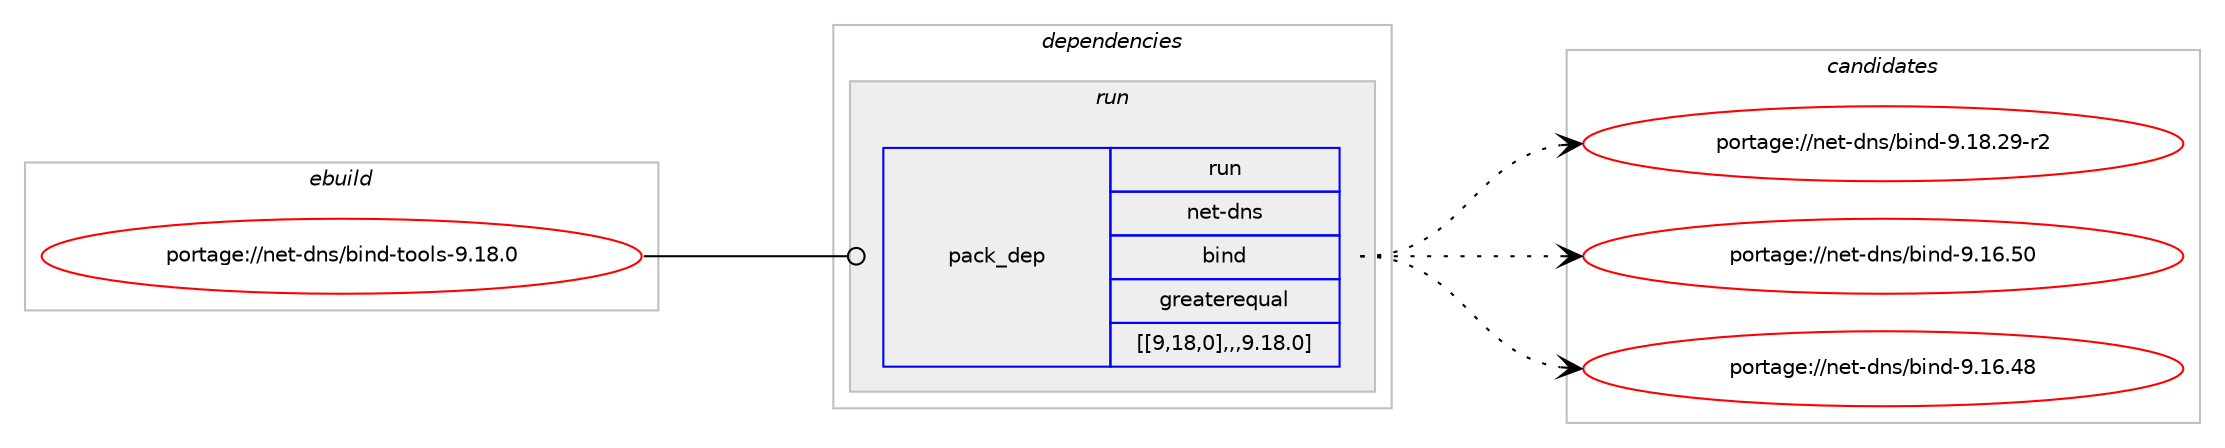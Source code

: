 digraph prolog {

# *************
# Graph options
# *************

newrank=true;
concentrate=true;
compound=true;
graph [rankdir=LR,fontname=Helvetica,fontsize=10,ranksep=1.5];#, ranksep=2.5, nodesep=0.2];
edge  [arrowhead=vee];
node  [fontname=Helvetica,fontsize=10];

# **********
# The ebuild
# **********

subgraph cluster_leftcol {
color=gray;
label=<<i>ebuild</i>>;
id [label="portage://net-dns/bind-tools-9.18.0", color=red, width=4, href="../net-dns/bind-tools-9.18.0.svg"];
}

# ****************
# The dependencies
# ****************

subgraph cluster_midcol {
color=gray;
label=<<i>dependencies</i>>;
subgraph cluster_compile {
fillcolor="#eeeeee";
style=filled;
label=<<i>compile</i>>;
}
subgraph cluster_compileandrun {
fillcolor="#eeeeee";
style=filled;
label=<<i>compile and run</i>>;
}
subgraph cluster_run {
fillcolor="#eeeeee";
style=filled;
label=<<i>run</i>>;
subgraph pack598 {
dependency980 [label=<<TABLE BORDER="0" CELLBORDER="1" CELLSPACING="0" CELLPADDING="4" WIDTH="220"><TR><TD ROWSPAN="6" CELLPADDING="30">pack_dep</TD></TR><TR><TD WIDTH="110">run</TD></TR><TR><TD>net-dns</TD></TR><TR><TD>bind</TD></TR><TR><TD>greaterequal</TD></TR><TR><TD>[[9,18,0],,,9.18.0]</TD></TR></TABLE>>, shape=none, color=blue];
}
id:e -> dependency980:w [weight=20,style="solid",arrowhead="odot"];
}
}

# **************
# The candidates
# **************

subgraph cluster_choices {
rank=same;
color=gray;
label=<<i>candidates</i>>;

subgraph choice598 {
color=black;
nodesep=1;
choice11010111645100110115479810511010045574649564650574511450 [label="portage://net-dns/bind-9.18.29-r2", color=red, width=4,href="../net-dns/bind-9.18.29-r2.svg"];
choice1101011164510011011547981051101004557464954465348 [label="portage://net-dns/bind-9.16.50", color=red, width=4,href="../net-dns/bind-9.16.50.svg"];
choice1101011164510011011547981051101004557464954465256 [label="portage://net-dns/bind-9.16.48", color=red, width=4,href="../net-dns/bind-9.16.48.svg"];
dependency980:e -> choice11010111645100110115479810511010045574649564650574511450:w [style=dotted,weight="100"];
dependency980:e -> choice1101011164510011011547981051101004557464954465348:w [style=dotted,weight="100"];
dependency980:e -> choice1101011164510011011547981051101004557464954465256:w [style=dotted,weight="100"];
}
}

}
